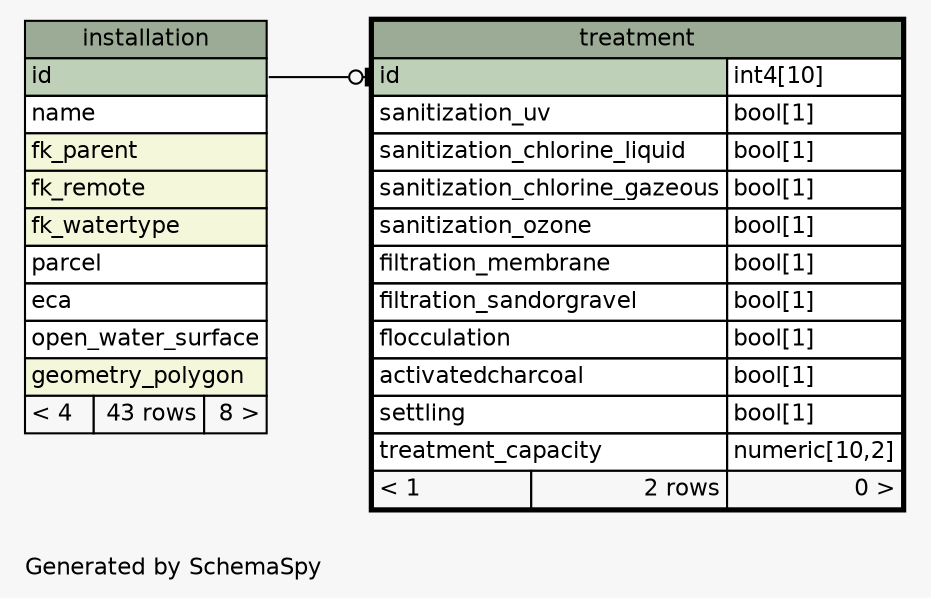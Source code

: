 // dot 2.38.0 on Linux 4.8.0-42-generic
// SchemaSpy rev 590
digraph "oneDegreeRelationshipsDiagram" {
  graph [
    rankdir="RL"
    bgcolor="#f7f7f7"
    label="\nGenerated by SchemaSpy"
    labeljust="l"
    nodesep="0.18"
    ranksep="0.46"
    fontname="Helvetica"
    fontsize="11"
  ];
  node [
    fontname="Helvetica"
    fontsize="11"
    shape="plaintext"
  ];
  edge [
    arrowsize="0.8"
  ];
  "treatment":"id":w -> "installation":"id":e [arrowhead=none dir=back arrowtail=teeodot];
  "installation" [
    label=<
    <TABLE BORDER="0" CELLBORDER="1" CELLSPACING="0" BGCOLOR="#ffffff">
      <TR><TD COLSPAN="3" BGCOLOR="#9bab96" ALIGN="CENTER">installation</TD></TR>
      <TR><TD PORT="id" COLSPAN="3" BGCOLOR="#bed1b8" ALIGN="LEFT">id</TD></TR>
      <TR><TD PORT="name" COLSPAN="3" ALIGN="LEFT">name</TD></TR>
      <TR><TD PORT="fk_parent" COLSPAN="3" BGCOLOR="#f4f7da" ALIGN="LEFT">fk_parent</TD></TR>
      <TR><TD PORT="fk_remote" COLSPAN="3" BGCOLOR="#f4f7da" ALIGN="LEFT">fk_remote</TD></TR>
      <TR><TD PORT="fk_watertype" COLSPAN="3" BGCOLOR="#f4f7da" ALIGN="LEFT">fk_watertype</TD></TR>
      <TR><TD PORT="parcel" COLSPAN="3" ALIGN="LEFT">parcel</TD></TR>
      <TR><TD PORT="eca" COLSPAN="3" ALIGN="LEFT">eca</TD></TR>
      <TR><TD PORT="open_water_surface" COLSPAN="3" ALIGN="LEFT">open_water_surface</TD></TR>
      <TR><TD PORT="geometry_polygon" COLSPAN="3" BGCOLOR="#f4f7da" ALIGN="LEFT">geometry_polygon</TD></TR>
      <TR><TD ALIGN="LEFT" BGCOLOR="#f7f7f7">&lt; 4</TD><TD ALIGN="RIGHT" BGCOLOR="#f7f7f7">43 rows</TD><TD ALIGN="RIGHT" BGCOLOR="#f7f7f7">8 &gt;</TD></TR>
    </TABLE>>
    URL="installation.html"
    tooltip="installation"
  ];
  "treatment" [
    label=<
    <TABLE BORDER="2" CELLBORDER="1" CELLSPACING="0" BGCOLOR="#ffffff">
      <TR><TD COLSPAN="3" BGCOLOR="#9bab96" ALIGN="CENTER">treatment</TD></TR>
      <TR><TD PORT="id" COLSPAN="2" BGCOLOR="#bed1b8" ALIGN="LEFT">id</TD><TD PORT="id.type" ALIGN="LEFT">int4[10]</TD></TR>
      <TR><TD PORT="sanitization_uv" COLSPAN="2" ALIGN="LEFT">sanitization_uv</TD><TD PORT="sanitization_uv.type" ALIGN="LEFT">bool[1]</TD></TR>
      <TR><TD PORT="sanitization_chlorine_liquid" COLSPAN="2" ALIGN="LEFT">sanitization_chlorine_liquid</TD><TD PORT="sanitization_chlorine_liquid.type" ALIGN="LEFT">bool[1]</TD></TR>
      <TR><TD PORT="sanitization_chlorine_gazeous" COLSPAN="2" ALIGN="LEFT">sanitization_chlorine_gazeous</TD><TD PORT="sanitization_chlorine_gazeous.type" ALIGN="LEFT">bool[1]</TD></TR>
      <TR><TD PORT="sanitization_ozone" COLSPAN="2" ALIGN="LEFT">sanitization_ozone</TD><TD PORT="sanitization_ozone.type" ALIGN="LEFT">bool[1]</TD></TR>
      <TR><TD PORT="filtration_membrane" COLSPAN="2" ALIGN="LEFT">filtration_membrane</TD><TD PORT="filtration_membrane.type" ALIGN="LEFT">bool[1]</TD></TR>
      <TR><TD PORT="filtration_sandorgravel" COLSPAN="2" ALIGN="LEFT">filtration_sandorgravel</TD><TD PORT="filtration_sandorgravel.type" ALIGN="LEFT">bool[1]</TD></TR>
      <TR><TD PORT="flocculation" COLSPAN="2" ALIGN="LEFT">flocculation</TD><TD PORT="flocculation.type" ALIGN="LEFT">bool[1]</TD></TR>
      <TR><TD PORT="activatedcharcoal" COLSPAN="2" ALIGN="LEFT">activatedcharcoal</TD><TD PORT="activatedcharcoal.type" ALIGN="LEFT">bool[1]</TD></TR>
      <TR><TD PORT="settling" COLSPAN="2" ALIGN="LEFT">settling</TD><TD PORT="settling.type" ALIGN="LEFT">bool[1]</TD></TR>
      <TR><TD PORT="treatment_capacity" COLSPAN="2" ALIGN="LEFT">treatment_capacity</TD><TD PORT="treatment_capacity.type" ALIGN="LEFT">numeric[10,2]</TD></TR>
      <TR><TD ALIGN="LEFT" BGCOLOR="#f7f7f7">&lt; 1</TD><TD ALIGN="RIGHT" BGCOLOR="#f7f7f7">2 rows</TD><TD ALIGN="RIGHT" BGCOLOR="#f7f7f7">0 &gt;</TD></TR>
    </TABLE>>
    URL="treatment.html"
    tooltip="treatment"
  ];
}
